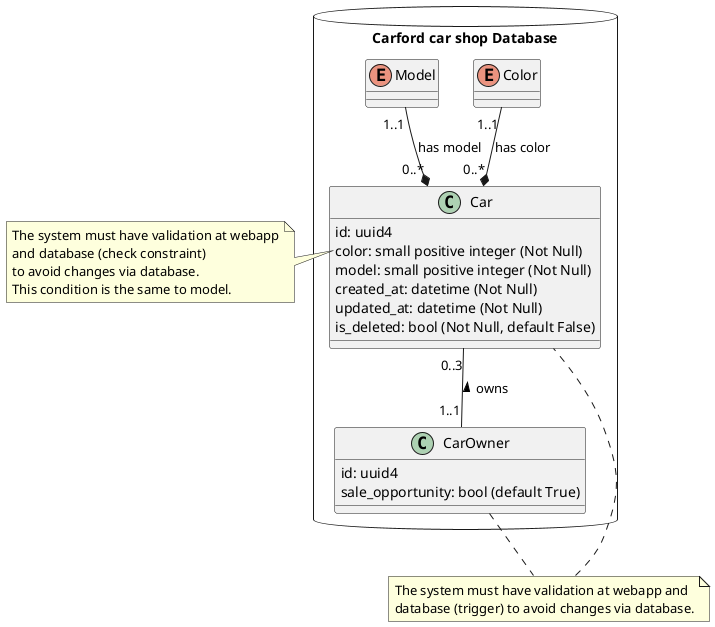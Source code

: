 @startuml "carford_car_shop_database"
package "Carford car shop Database" <<Database>> {
enum Color
enum Model
class Car{
  {field} id: uuid4
  {field} color: small positive integer (Not Null)
  {field} model: small positive integer (Not Null)
  {field} created_at: datetime (Not Null)
  {field} updated_at: datetime (Not Null)
  {field} is_deleted: bool (Not Null, default False)
}
class CarOwner{
  {field} id: uuid4
  {field} sale_opportunity: bool (default True)
}

Color "1..1" --* "0..*" Car : has color
Model "1..1" --* "0..*" Car : has model
Car "0..3" -- "1..1" CarOwner : < owns
}
note left of Car::color
  The system must have validation at webapp
  and database (check constraint)
  to avoid changes via database.
  This condition is the same to model.
end note

note "The system must have validation at webapp and \ndatabase (trigger) to avoid changes via database." as Max3CarRestriction

Max3CarRestriction .. Car
CarOwner .. Max3CarRestriction

@enduml
